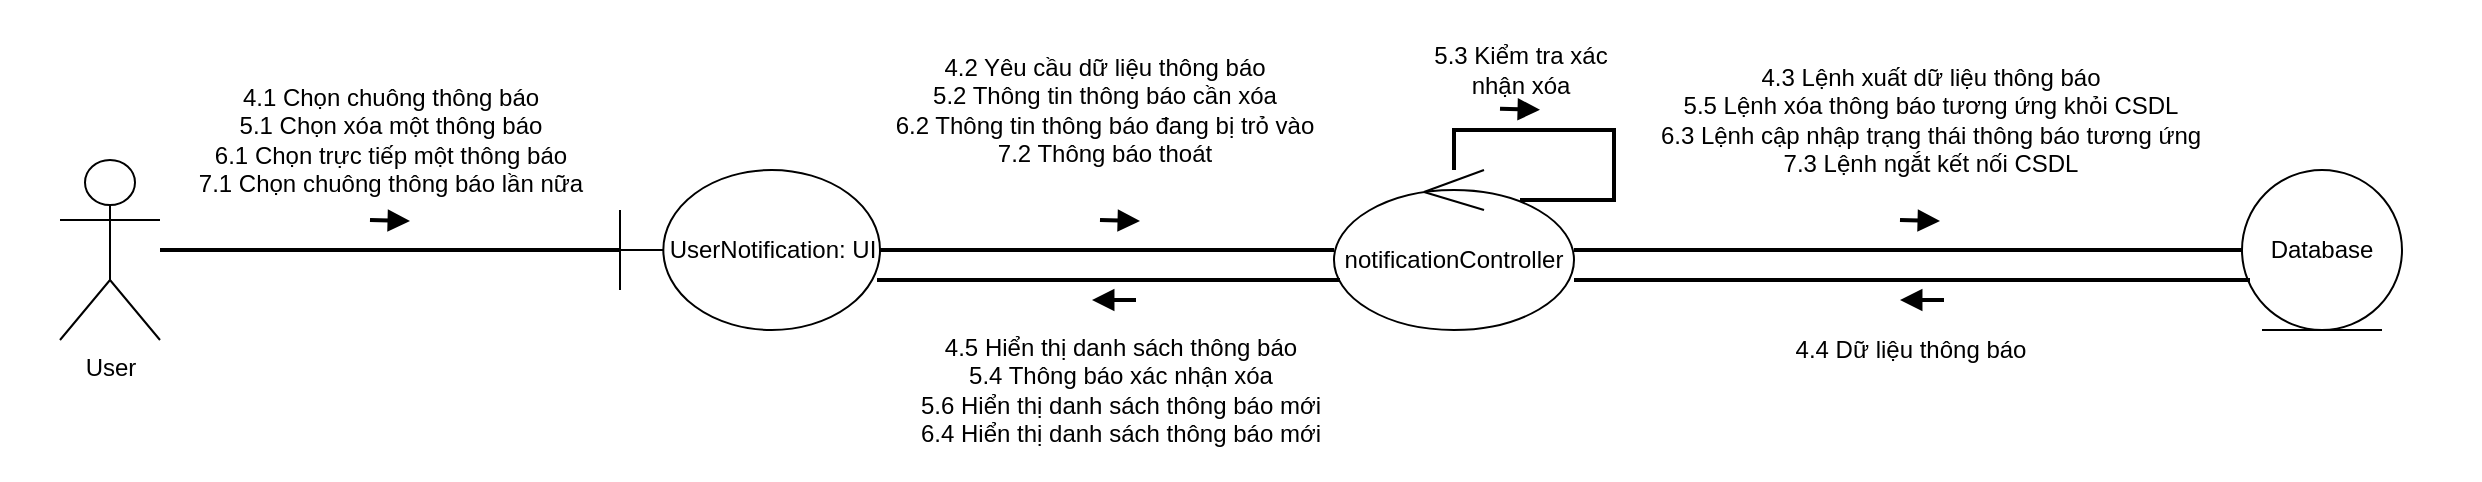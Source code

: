 <mxfile version="13.9.8" type="device"><diagram id="UMp4rM9oPchysH3H6uYc" name="Page-1"><mxGraphModel dx="1038" dy="523" grid="1" gridSize="10" guides="1" tooltips="1" connect="1" arrows="1" fold="1" page="1" pageScale="1" pageWidth="827" pageHeight="1169" math="0" shadow="0"><root><mxCell id="0"/><mxCell id="1" parent="0"/><mxCell id="R-2VJKFItc9dEQcIXdcc-28" value="" style="rounded=0;whiteSpace=wrap;html=1;strokeWidth=2;strokeColor=none;" parent="1" vertex="1"><mxGeometry x="40" y="30" width="1240" height="240" as="geometry"/></mxCell><mxCell id="R-2VJKFItc9dEQcIXdcc-1" value="" style="endArrow=none;html=1;startArrow=block;startFill=1;endFill=0;strokeWidth=2;rounded=0;" parent="1" edge="1"><mxGeometry width="50" height="50" relative="1" as="geometry"><mxPoint x="245" y="140.5" as="sourcePoint"/><mxPoint x="225" y="140" as="targetPoint"/></mxGeometry></mxCell><mxCell id="R-2VJKFItc9dEQcIXdcc-2" value="User" style="shape=umlActor;verticalLabelPosition=bottom;verticalAlign=top;html=1;outlineConnect=0;" parent="1" vertex="1"><mxGeometry x="70" y="110" width="50" height="90" as="geometry"/></mxCell><mxCell id="R-2VJKFItc9dEQcIXdcc-9" style="edgeStyle=orthogonalEdgeStyle;rounded=0;orthogonalLoop=1;jettySize=auto;html=1;startArrow=none;startFill=0;endArrow=none;endFill=0;strokeWidth=2;" parent="1" source="R-2VJKFItc9dEQcIXdcc-3" target="R-2VJKFItc9dEQcIXdcc-5" edge="1"><mxGeometry relative="1" as="geometry"/></mxCell><mxCell id="R-2VJKFItc9dEQcIXdcc-3" value="UserNotification: UI" style="shape=umlBoundary;whiteSpace=wrap;html=1;" parent="1" vertex="1"><mxGeometry x="350" y="115" width="130" height="80" as="geometry"/></mxCell><mxCell id="R-2VJKFItc9dEQcIXdcc-4" value="Database" style="ellipse;shape=umlEntity;whiteSpace=wrap;html=1;" parent="1" vertex="1"><mxGeometry x="1161" y="115" width="80" height="80" as="geometry"/></mxCell><mxCell id="R-2VJKFItc9dEQcIXdcc-10" style="edgeStyle=orthogonalEdgeStyle;rounded=0;orthogonalLoop=1;jettySize=auto;html=1;startArrow=none;startFill=0;endArrow=none;endFill=0;strokeWidth=2;" parent="1" source="R-2VJKFItc9dEQcIXdcc-5" target="R-2VJKFItc9dEQcIXdcc-4" edge="1"><mxGeometry relative="1" as="geometry"/></mxCell><mxCell id="R-2VJKFItc9dEQcIXdcc-5" value="notificationController" style="ellipse;shape=umlControl;whiteSpace=wrap;html=1;" parent="1" vertex="1"><mxGeometry x="707" y="115" width="120" height="80" as="geometry"/></mxCell><mxCell id="R-2VJKFItc9dEQcIXdcc-8" value="" style="line;strokeWidth=2;fillColor=none;align=left;verticalAlign=middle;spacingTop=-1;spacingLeft=3;spacingRight=3;rotatable=0;labelPosition=right;points=[];portConstraint=eastwest;" parent="1" vertex="1"><mxGeometry x="120" y="151" width="230" height="8" as="geometry"/></mxCell><mxCell id="R-2VJKFItc9dEQcIXdcc-15" value="" style="endArrow=none;html=1;startArrow=block;startFill=1;endFill=0;strokeWidth=2;rounded=0;" parent="1" edge="1"><mxGeometry width="50" height="50" relative="1" as="geometry"><mxPoint x="610" y="140.5" as="sourcePoint"/><mxPoint x="590" y="140" as="targetPoint"/></mxGeometry></mxCell><mxCell id="R-2VJKFItc9dEQcIXdcc-17" value="4.1 Chọn chuông thông báo&lt;br&gt;5.1 Chọn xóa một thông báo&lt;br&gt;6.1 Chọn trực tiếp một thông báo&lt;br&gt;7.1 Chọn chuông thông báo lần nữa" style="text;html=1;align=center;verticalAlign=middle;resizable=0;points=[];autosize=1;" parent="1" vertex="1"><mxGeometry x="130" y="70" width="210" height="60" as="geometry"/></mxCell><mxCell id="R-2VJKFItc9dEQcIXdcc-21" value="4.2 Yêu cầu dữ liệu thông báo&lt;br&gt;5.2 Thông tin thông báo cần xóa&lt;br&gt;6.2 Thông tin thông báo đang bị trỏ vào&lt;br&gt;7.2 Thông báo thoát" style="text;html=1;align=center;verticalAlign=middle;resizable=0;points=[];autosize=1;" parent="1" vertex="1"><mxGeometry x="477" y="55" width="230" height="60" as="geometry"/></mxCell><mxCell id="R-2VJKFItc9dEQcIXdcc-22" value="" style="endArrow=none;html=1;startArrow=block;startFill=1;endFill=0;strokeWidth=2;rounded=0;" parent="1" edge="1"><mxGeometry width="50" height="50" relative="1" as="geometry"><mxPoint x="1010" y="140.5" as="sourcePoint"/><mxPoint x="990" y="140" as="targetPoint"/></mxGeometry></mxCell><mxCell id="R-2VJKFItc9dEQcIXdcc-23" value="4.3 Lệnh xuất dữ liệu thông báo&lt;br&gt;5.5 Lệnh xóa thông báo tương ứng khỏi CSDL&lt;br&gt;6.3 Lệnh cập nhập trạng thái thông báo tương ứng&lt;br&gt;7.3 Lệnh ngắt kết nối CSDL" style="text;html=1;align=center;verticalAlign=middle;resizable=0;points=[];autosize=1;" parent="1" vertex="1"><mxGeometry x="860" y="60" width="290" height="60" as="geometry"/></mxCell><mxCell id="R-2VJKFItc9dEQcIXdcc-24" style="edgeStyle=orthogonalEdgeStyle;rounded=0;orthogonalLoop=1;jettySize=auto;html=1;entryX=0.775;entryY=0.188;entryDx=0;entryDy=0;entryPerimeter=0;startArrow=none;startFill=0;endArrow=none;endFill=0;strokeWidth=2;" parent="1" source="R-2VJKFItc9dEQcIXdcc-5" target="R-2VJKFItc9dEQcIXdcc-5" edge="1"><mxGeometry relative="1" as="geometry"><Array as="points"><mxPoint x="767" y="95"/><mxPoint x="847" y="95"/><mxPoint x="847" y="130"/></Array></mxGeometry></mxCell><mxCell id="R-2VJKFItc9dEQcIXdcc-25" value="5.3 Kiểm tra xác&lt;br&gt;nhận xóa" style="text;html=1;align=center;verticalAlign=middle;resizable=0;points=[];autosize=1;" parent="1" vertex="1"><mxGeometry x="750" y="50" width="100" height="30" as="geometry"/></mxCell><mxCell id="R-2VJKFItc9dEQcIXdcc-26" value="" style="endArrow=none;html=1;startArrow=block;startFill=1;endFill=0;strokeWidth=2;rounded=0;" parent="1" edge="1"><mxGeometry width="50" height="50" relative="1" as="geometry"><mxPoint x="586" y="180" as="sourcePoint"/><mxPoint x="608" y="180" as="targetPoint"/></mxGeometry></mxCell><mxCell id="R-2VJKFItc9dEQcIXdcc-27" value="4.5 Hiển thị danh sách thông báo&lt;br&gt;5.4 Thông báo xác nhận xóa&lt;br&gt;5.6 Hiển thị danh sách thông báo mới&lt;br&gt;6.4 Hiển thị danh sách thông báo mới" style="text;html=1;align=center;verticalAlign=middle;resizable=0;points=[];autosize=1;" parent="1" vertex="1"><mxGeometry x="490" y="195" width="220" height="60" as="geometry"/></mxCell><mxCell id="R-2VJKFItc9dEQcIXdcc-29" value="" style="endArrow=none;html=1;startArrow=block;startFill=1;endFill=0;strokeWidth=2;rounded=0;" parent="1" edge="1"><mxGeometry width="50" height="50" relative="1" as="geometry"><mxPoint x="810" y="84.91" as="sourcePoint"/><mxPoint x="790" y="84.41" as="targetPoint"/></mxGeometry></mxCell><mxCell id="bOye2icrsKDHFz4pIeQM-2" style="edgeStyle=orthogonalEdgeStyle;rounded=0;orthogonalLoop=1;jettySize=auto;html=1;startArrow=none;startFill=0;endArrow=none;endFill=0;strokeWidth=2;" edge="1" parent="1"><mxGeometry relative="1" as="geometry"><mxPoint x="478.5" y="170" as="sourcePoint"/><mxPoint x="710" y="170" as="targetPoint"/><Array as="points"><mxPoint x="508.5" y="170"/><mxPoint x="508.5" y="170"/></Array></mxGeometry></mxCell><mxCell id="bOye2icrsKDHFz4pIeQM-3" style="edgeStyle=orthogonalEdgeStyle;rounded=0;orthogonalLoop=1;jettySize=auto;html=1;startArrow=none;startFill=0;endArrow=none;endFill=0;strokeWidth=2;" edge="1" parent="1"><mxGeometry relative="1" as="geometry"><mxPoint x="827" y="170" as="sourcePoint"/><mxPoint x="1165" y="170" as="targetPoint"/></mxGeometry></mxCell><mxCell id="bOye2icrsKDHFz4pIeQM-4" value="" style="endArrow=none;html=1;startArrow=block;startFill=1;endFill=0;strokeWidth=2;rounded=0;" edge="1" parent="1"><mxGeometry width="50" height="50" relative="1" as="geometry"><mxPoint x="990" y="180" as="sourcePoint"/><mxPoint x="1012" y="180" as="targetPoint"/></mxGeometry></mxCell><mxCell id="bOye2icrsKDHFz4pIeQM-5" value="4.4 Dữ liệu thông báo" style="text;html=1;align=center;verticalAlign=middle;resizable=0;points=[];autosize=1;" vertex="1" parent="1"><mxGeometry x="930" y="195" width="130" height="20" as="geometry"/></mxCell></root></mxGraphModel></diagram></mxfile>
